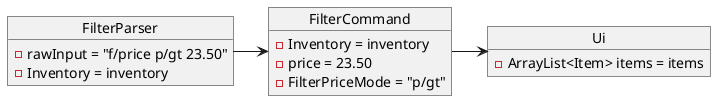 @startuml
object FilterParser{
    - rawInput = "f/price p/gt 23.50"
    - Inventory = inventory
}
object FilterCommand{
    - Inventory = inventory
    - price = 23.50
    - FilterPriceMode = "p/gt"
}
object Ui{
    - ArrayList<Item> items = items
}
FilterParser -> FilterCommand
FilterCommand -> Ui
@enduml
